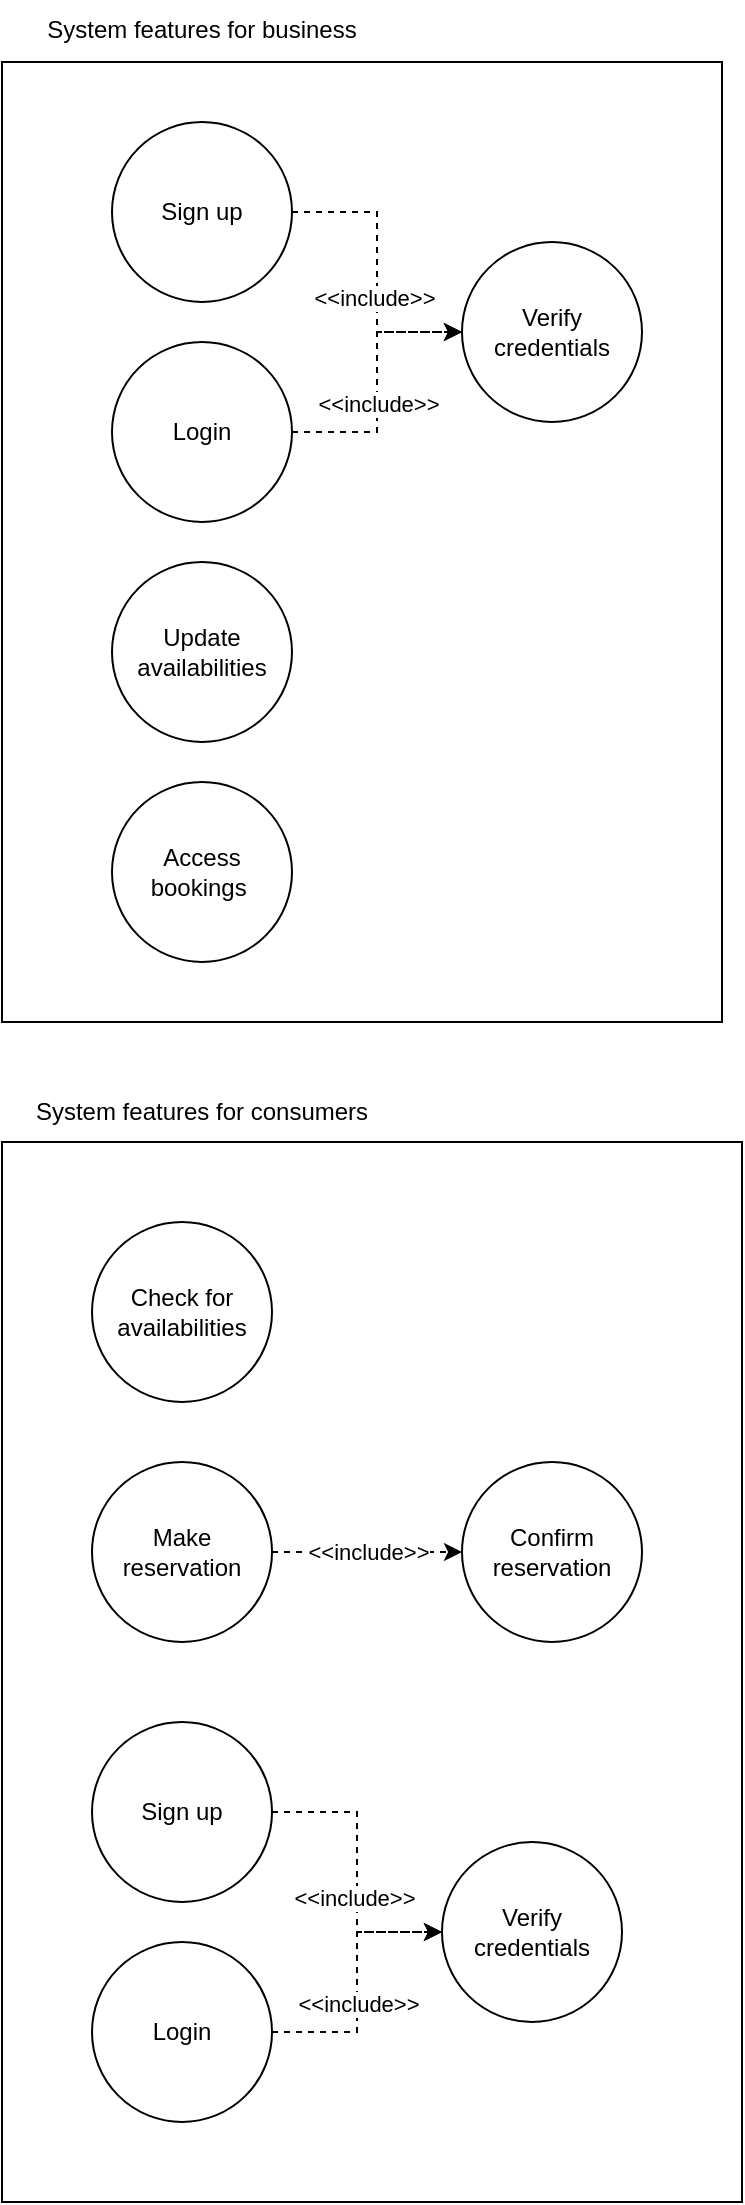 <mxfile version="23.1.0" type="github">
  <diagram name="Page-1" id="9iwX8kR3rX1-bZRDTTMO">
    <mxGraphModel dx="1636" dy="1094" grid="1" gridSize="10" guides="1" tooltips="1" connect="1" arrows="1" fold="1" page="1" pageScale="1" pageWidth="850" pageHeight="1100" math="0" shadow="0">
      <root>
        <mxCell id="0" />
        <mxCell id="1" parent="0" />
        <mxCell id="JB746VDwxdiho1Zxx7ql-8" value="System features for business" style="text;html=1;strokeColor=none;fillColor=none;align=center;verticalAlign=middle;whiteSpace=wrap;rounded=0;" parent="1" vertex="1">
          <mxGeometry x="40" y="49" width="200" height="30" as="geometry" />
        </mxCell>
        <mxCell id="JB746VDwxdiho1Zxx7ql-9" value="System features for consumers" style="text;html=1;strokeColor=none;fillColor=none;align=center;verticalAlign=middle;whiteSpace=wrap;rounded=0;" parent="1" vertex="1">
          <mxGeometry x="40" y="590" width="200" height="30" as="geometry" />
        </mxCell>
        <mxCell id="JB746VDwxdiho1Zxx7ql-13" value="" style="rounded=0;whiteSpace=wrap;html=1;" parent="1" vertex="1">
          <mxGeometry x="40" y="620" width="370" height="530" as="geometry" />
        </mxCell>
        <mxCell id="JB746VDwxdiho1Zxx7ql-14" value="Check for availabilities" style="ellipse;whiteSpace=wrap;html=1;aspect=fixed;" parent="1" vertex="1">
          <mxGeometry x="85" y="660" width="90" height="90" as="geometry" />
        </mxCell>
        <mxCell id="QlCoUsD1d-Vec1AwBrV--2" value="&amp;lt;&amp;lt;include&amp;gt;&amp;gt;" style="edgeStyle=orthogonalEdgeStyle;rounded=0;orthogonalLoop=1;jettySize=auto;html=1;exitX=1;exitY=0.5;exitDx=0;exitDy=0;entryX=0;entryY=0.5;entryDx=0;entryDy=0;dashed=1;" edge="1" parent="1" source="JB746VDwxdiho1Zxx7ql-15" target="QlCoUsD1d-Vec1AwBrV--1">
          <mxGeometry relative="1" as="geometry" />
        </mxCell>
        <mxCell id="JB746VDwxdiho1Zxx7ql-15" value="Make reservation" style="ellipse;whiteSpace=wrap;html=1;aspect=fixed;" parent="1" vertex="1">
          <mxGeometry x="85" y="780" width="90" height="90" as="geometry" />
        </mxCell>
        <mxCell id="JB746VDwxdiho1Zxx7ql-2" value="" style="rounded=0;whiteSpace=wrap;html=1;" parent="1" vertex="1">
          <mxGeometry x="40" y="80" width="360" height="480" as="geometry" />
        </mxCell>
        <mxCell id="JB746VDwxdiho1Zxx7ql-5" value="Update availabilities" style="ellipse;whiteSpace=wrap;html=1;aspect=fixed;" parent="1" vertex="1">
          <mxGeometry x="95" y="330" width="90" height="90" as="geometry" />
        </mxCell>
        <mxCell id="JB746VDwxdiho1Zxx7ql-6" value="Access bookings&amp;nbsp;" style="ellipse;whiteSpace=wrap;html=1;aspect=fixed;" parent="1" vertex="1">
          <mxGeometry x="95" y="440" width="90" height="90" as="geometry" />
        </mxCell>
        <mxCell id="JB746VDwxdiho1Zxx7ql-28" value="" style="group" parent="1" vertex="1" connectable="0">
          <mxGeometry x="95" y="110" width="265" height="200" as="geometry" />
        </mxCell>
        <mxCell id="JB746VDwxdiho1Zxx7ql-3" value="Sign up" style="ellipse;whiteSpace=wrap;html=1;aspect=fixed;" parent="JB746VDwxdiho1Zxx7ql-28" vertex="1">
          <mxGeometry width="90" height="90" as="geometry" />
        </mxCell>
        <mxCell id="JB746VDwxdiho1Zxx7ql-4" value="Login" style="ellipse;whiteSpace=wrap;html=1;aspect=fixed;" parent="JB746VDwxdiho1Zxx7ql-28" vertex="1">
          <mxGeometry y="110" width="90" height="90" as="geometry" />
        </mxCell>
        <mxCell id="JB746VDwxdiho1Zxx7ql-21" value="Verify credentials" style="ellipse;whiteSpace=wrap;html=1;aspect=fixed;" parent="JB746VDwxdiho1Zxx7ql-28" vertex="1">
          <mxGeometry x="175" y="60" width="90" height="90" as="geometry" />
        </mxCell>
        <mxCell id="JB746VDwxdiho1Zxx7ql-23" style="edgeStyle=orthogonalEdgeStyle;rounded=0;orthogonalLoop=1;jettySize=auto;html=1;dashed=1;" parent="JB746VDwxdiho1Zxx7ql-28" source="JB746VDwxdiho1Zxx7ql-3" target="JB746VDwxdiho1Zxx7ql-21" edge="1">
          <mxGeometry relative="1" as="geometry" />
        </mxCell>
        <mxCell id="JB746VDwxdiho1Zxx7ql-24" value="&amp;lt;&amp;lt;include&amp;gt;&amp;gt;" style="edgeLabel;html=1;align=center;verticalAlign=middle;resizable=0;points=[];" parent="JB746VDwxdiho1Zxx7ql-23" vertex="1" connectable="0">
          <mxGeometry x="0.166" y="-2" relative="1" as="geometry">
            <mxPoint y="1" as="offset" />
          </mxGeometry>
        </mxCell>
        <mxCell id="JB746VDwxdiho1Zxx7ql-26" style="edgeStyle=orthogonalEdgeStyle;rounded=0;orthogonalLoop=1;jettySize=auto;html=1;exitX=1;exitY=0.5;exitDx=0;exitDy=0;entryX=0;entryY=0.5;entryDx=0;entryDy=0;dashed=1;" parent="JB746VDwxdiho1Zxx7ql-28" source="JB746VDwxdiho1Zxx7ql-4" target="JB746VDwxdiho1Zxx7ql-21" edge="1">
          <mxGeometry relative="1" as="geometry" />
        </mxCell>
        <mxCell id="JB746VDwxdiho1Zxx7ql-27" value="&amp;lt;&amp;lt;include&amp;gt;&amp;gt;" style="edgeLabel;html=1;align=center;verticalAlign=middle;resizable=0;points=[];" parent="JB746VDwxdiho1Zxx7ql-26" vertex="1" connectable="0">
          <mxGeometry x="-0.148" y="1" relative="1" as="geometry">
            <mxPoint x="1" y="1" as="offset" />
          </mxGeometry>
        </mxCell>
        <mxCell id="JB746VDwxdiho1Zxx7ql-29" value="" style="group" parent="1" vertex="1" connectable="0">
          <mxGeometry x="85" y="910" width="265" height="200" as="geometry" />
        </mxCell>
        <mxCell id="JB746VDwxdiho1Zxx7ql-30" value="Sign up" style="ellipse;whiteSpace=wrap;html=1;aspect=fixed;" parent="JB746VDwxdiho1Zxx7ql-29" vertex="1">
          <mxGeometry width="90" height="90" as="geometry" />
        </mxCell>
        <mxCell id="JB746VDwxdiho1Zxx7ql-31" value="Login" style="ellipse;whiteSpace=wrap;html=1;aspect=fixed;" parent="JB746VDwxdiho1Zxx7ql-29" vertex="1">
          <mxGeometry y="110" width="90" height="90" as="geometry" />
        </mxCell>
        <mxCell id="JB746VDwxdiho1Zxx7ql-32" value="Verify credentials" style="ellipse;whiteSpace=wrap;html=1;aspect=fixed;" parent="JB746VDwxdiho1Zxx7ql-29" vertex="1">
          <mxGeometry x="175" y="60" width="90" height="90" as="geometry" />
        </mxCell>
        <mxCell id="JB746VDwxdiho1Zxx7ql-33" style="edgeStyle=orthogonalEdgeStyle;rounded=0;orthogonalLoop=1;jettySize=auto;html=1;dashed=1;" parent="JB746VDwxdiho1Zxx7ql-29" source="JB746VDwxdiho1Zxx7ql-30" target="JB746VDwxdiho1Zxx7ql-32" edge="1">
          <mxGeometry relative="1" as="geometry" />
        </mxCell>
        <mxCell id="JB746VDwxdiho1Zxx7ql-34" value="&amp;lt;&amp;lt;include&amp;gt;&amp;gt;" style="edgeLabel;html=1;align=center;verticalAlign=middle;resizable=0;points=[];" parent="JB746VDwxdiho1Zxx7ql-33" vertex="1" connectable="0">
          <mxGeometry x="0.166" y="-2" relative="1" as="geometry">
            <mxPoint y="1" as="offset" />
          </mxGeometry>
        </mxCell>
        <mxCell id="JB746VDwxdiho1Zxx7ql-35" style="edgeStyle=orthogonalEdgeStyle;rounded=0;orthogonalLoop=1;jettySize=auto;html=1;exitX=1;exitY=0.5;exitDx=0;exitDy=0;entryX=0;entryY=0.5;entryDx=0;entryDy=0;dashed=1;" parent="JB746VDwxdiho1Zxx7ql-29" source="JB746VDwxdiho1Zxx7ql-31" target="JB746VDwxdiho1Zxx7ql-32" edge="1">
          <mxGeometry relative="1" as="geometry" />
        </mxCell>
        <mxCell id="JB746VDwxdiho1Zxx7ql-36" value="&amp;lt;&amp;lt;include&amp;gt;&amp;gt;" style="edgeLabel;html=1;align=center;verticalAlign=middle;resizable=0;points=[];" parent="JB746VDwxdiho1Zxx7ql-35" vertex="1" connectable="0">
          <mxGeometry x="-0.148" y="1" relative="1" as="geometry">
            <mxPoint x="1" y="1" as="offset" />
          </mxGeometry>
        </mxCell>
        <mxCell id="QlCoUsD1d-Vec1AwBrV--1" value="Confirm reservation" style="ellipse;whiteSpace=wrap;html=1;aspect=fixed;" vertex="1" parent="1">
          <mxGeometry x="270" y="780" width="90" height="90" as="geometry" />
        </mxCell>
      </root>
    </mxGraphModel>
  </diagram>
</mxfile>
